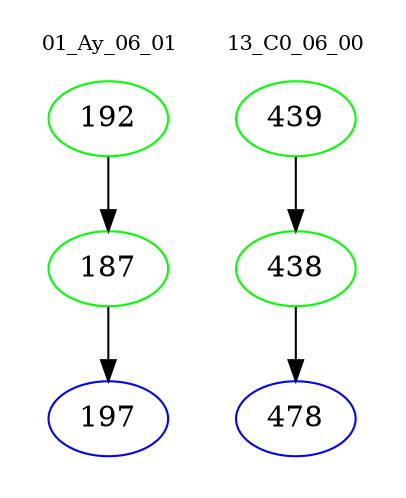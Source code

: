 digraph{
subgraph cluster_0 {
color = white
label = "01_Ay_06_01";
fontsize=10;
T0_192 [label="192", color="green"]
T0_192 -> T0_187 [color="black"]
T0_187 [label="187", color="green"]
T0_187 -> T0_197 [color="black"]
T0_197 [label="197", color="blue"]
}
subgraph cluster_1 {
color = white
label = "13_C0_06_00";
fontsize=10;
T1_439 [label="439", color="green"]
T1_439 -> T1_438 [color="black"]
T1_438 [label="438", color="green"]
T1_438 -> T1_478 [color="black"]
T1_478 [label="478", color="blue"]
}
}
